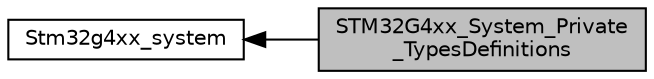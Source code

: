 digraph "STM32G4xx_System_Private_TypesDefinitions"
{
  edge [fontname="Helvetica",fontsize="10",labelfontname="Helvetica",labelfontsize="10"];
  node [fontname="Helvetica",fontsize="10",shape=box];
  rankdir=LR;
  Node1 [label="STM32G4xx_System_Private\l_TypesDefinitions",height=0.2,width=0.4,color="black", fillcolor="grey75", style="filled", fontcolor="black",tooltip=" "];
  Node2 [label="Stm32g4xx_system",height=0.2,width=0.4,color="black", fillcolor="white", style="filled",URL="$group__stm32g4xx__system.html",tooltip=" "];
  Node2->Node1 [shape=plaintext, dir="back", style="solid"];
}
